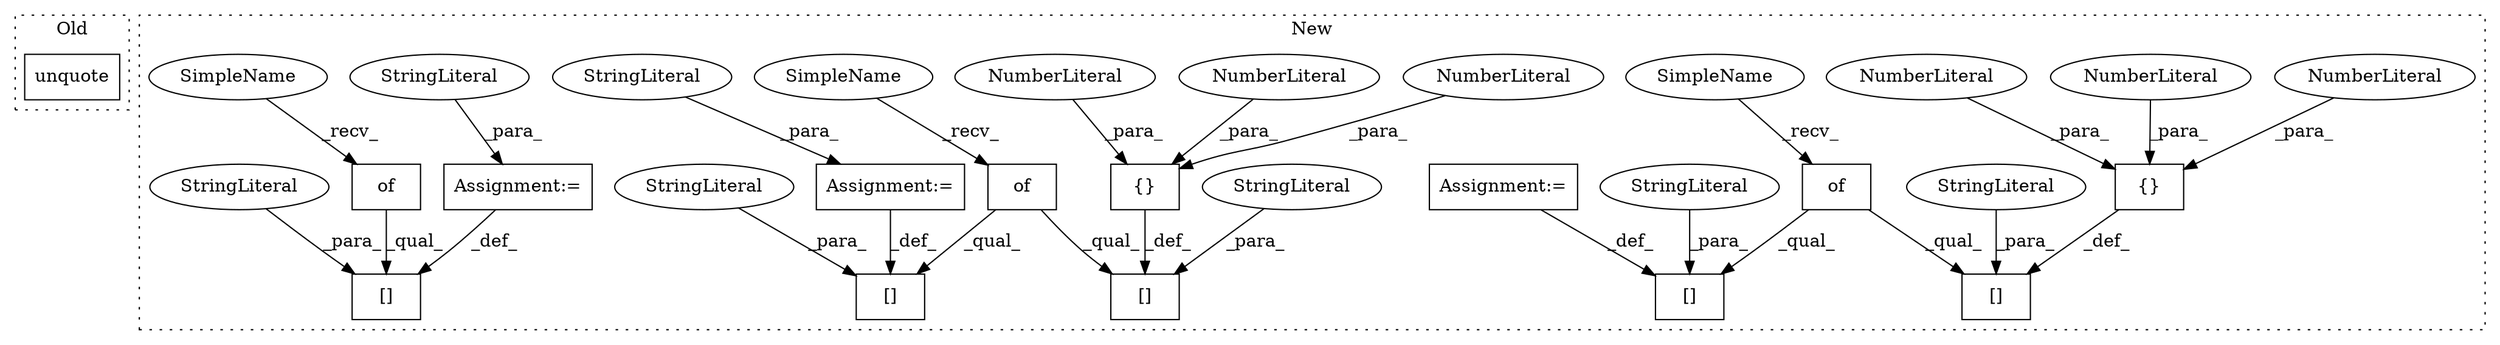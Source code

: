 digraph G {
subgraph cluster0 {
1 [label="unquote" a="32" s="5336,5352" l="8,1" shape="box"];
label = "Old";
style="dotted";
}
subgraph cluster1 {
2 [label="{}" a="4" s="5159,5165" l="1,1" shape="box"];
3 [label="NumberLiteral" a="34" s="5164" l="1" shape="ellipse"];
4 [label="NumberLiteral" a="34" s="5160" l="1" shape="ellipse"];
5 [label="[]" a="2" s="5124,5148" l="8,1" shape="box"];
6 [label="NumberLiteral" a="34" s="5162" l="1" shape="ellipse"];
7 [label="of" a="32" s="5080" l="4" shape="box"];
8 [label="[]" a="2" s="5090,5107" l="8,1" shape="box"];
9 [label="of" a="32" s="5184" l="4" shape="box"];
10 [label="[]" a="2" s="5228,5252" l="8,1" shape="box"];
11 [label="{}" a="4" s="5263,5272" l="1,1" shape="box"];
12 [label="NumberLiteral" a="34" s="5270" l="2" shape="ellipse"];
13 [label="[]" a="2" s="5194,5211" l="8,1" shape="box"];
14 [label="NumberLiteral" a="34" s="5267" l="2" shape="ellipse"];
15 [label="NumberLiteral" a="34" s="5264" l="2" shape="ellipse"];
16 [label="Assignment:=" a="7" s="5212" l="1" shape="box"];
17 [label="Assignment:=" a="7" s="5108" l="1" shape="box"];
18 [label="StringLiteral" a="45" s="5132" l="16" shape="ellipse"];
19 [label="StringLiteral" a="45" s="5098" l="9" shape="ellipse"];
20 [label="StringLiteral" a="45" s="5202" l="9" shape="ellipse"];
21 [label="StringLiteral" a="45" s="5236" l="16" shape="ellipse"];
22 [label="of" a="32" s="4976" l="4" shape="box"];
23 [label="[]" a="2" s="4986,5003" l="8,1" shape="box"];
24 [label="Assignment:=" a="7" s="5004" l="1" shape="box"];
25 [label="StringLiteral" a="45" s="5213" l="9" shape="ellipse"];
26 [label="StringLiteral" a="45" s="4994" l="9" shape="ellipse"];
27 [label="StringLiteral" a="45" s="5005" l="9" shape="ellipse"];
28 [label="SimpleName" a="42" s="5180" l="3" shape="ellipse"];
29 [label="SimpleName" a="42" s="4972" l="3" shape="ellipse"];
30 [label="SimpleName" a="42" s="5076" l="3" shape="ellipse"];
label = "New";
style="dotted";
}
2 -> 5 [label="_def_"];
3 -> 2 [label="_para_"];
4 -> 2 [label="_para_"];
6 -> 2 [label="_para_"];
7 -> 8 [label="_qual_"];
7 -> 5 [label="_qual_"];
9 -> 10 [label="_qual_"];
9 -> 13 [label="_qual_"];
11 -> 10 [label="_def_"];
12 -> 11 [label="_para_"];
14 -> 11 [label="_para_"];
15 -> 11 [label="_para_"];
16 -> 13 [label="_def_"];
17 -> 8 [label="_def_"];
18 -> 5 [label="_para_"];
19 -> 8 [label="_para_"];
20 -> 13 [label="_para_"];
21 -> 10 [label="_para_"];
22 -> 23 [label="_qual_"];
24 -> 23 [label="_def_"];
25 -> 16 [label="_para_"];
26 -> 23 [label="_para_"];
27 -> 24 [label="_para_"];
28 -> 9 [label="_recv_"];
29 -> 22 [label="_recv_"];
30 -> 7 [label="_recv_"];
}